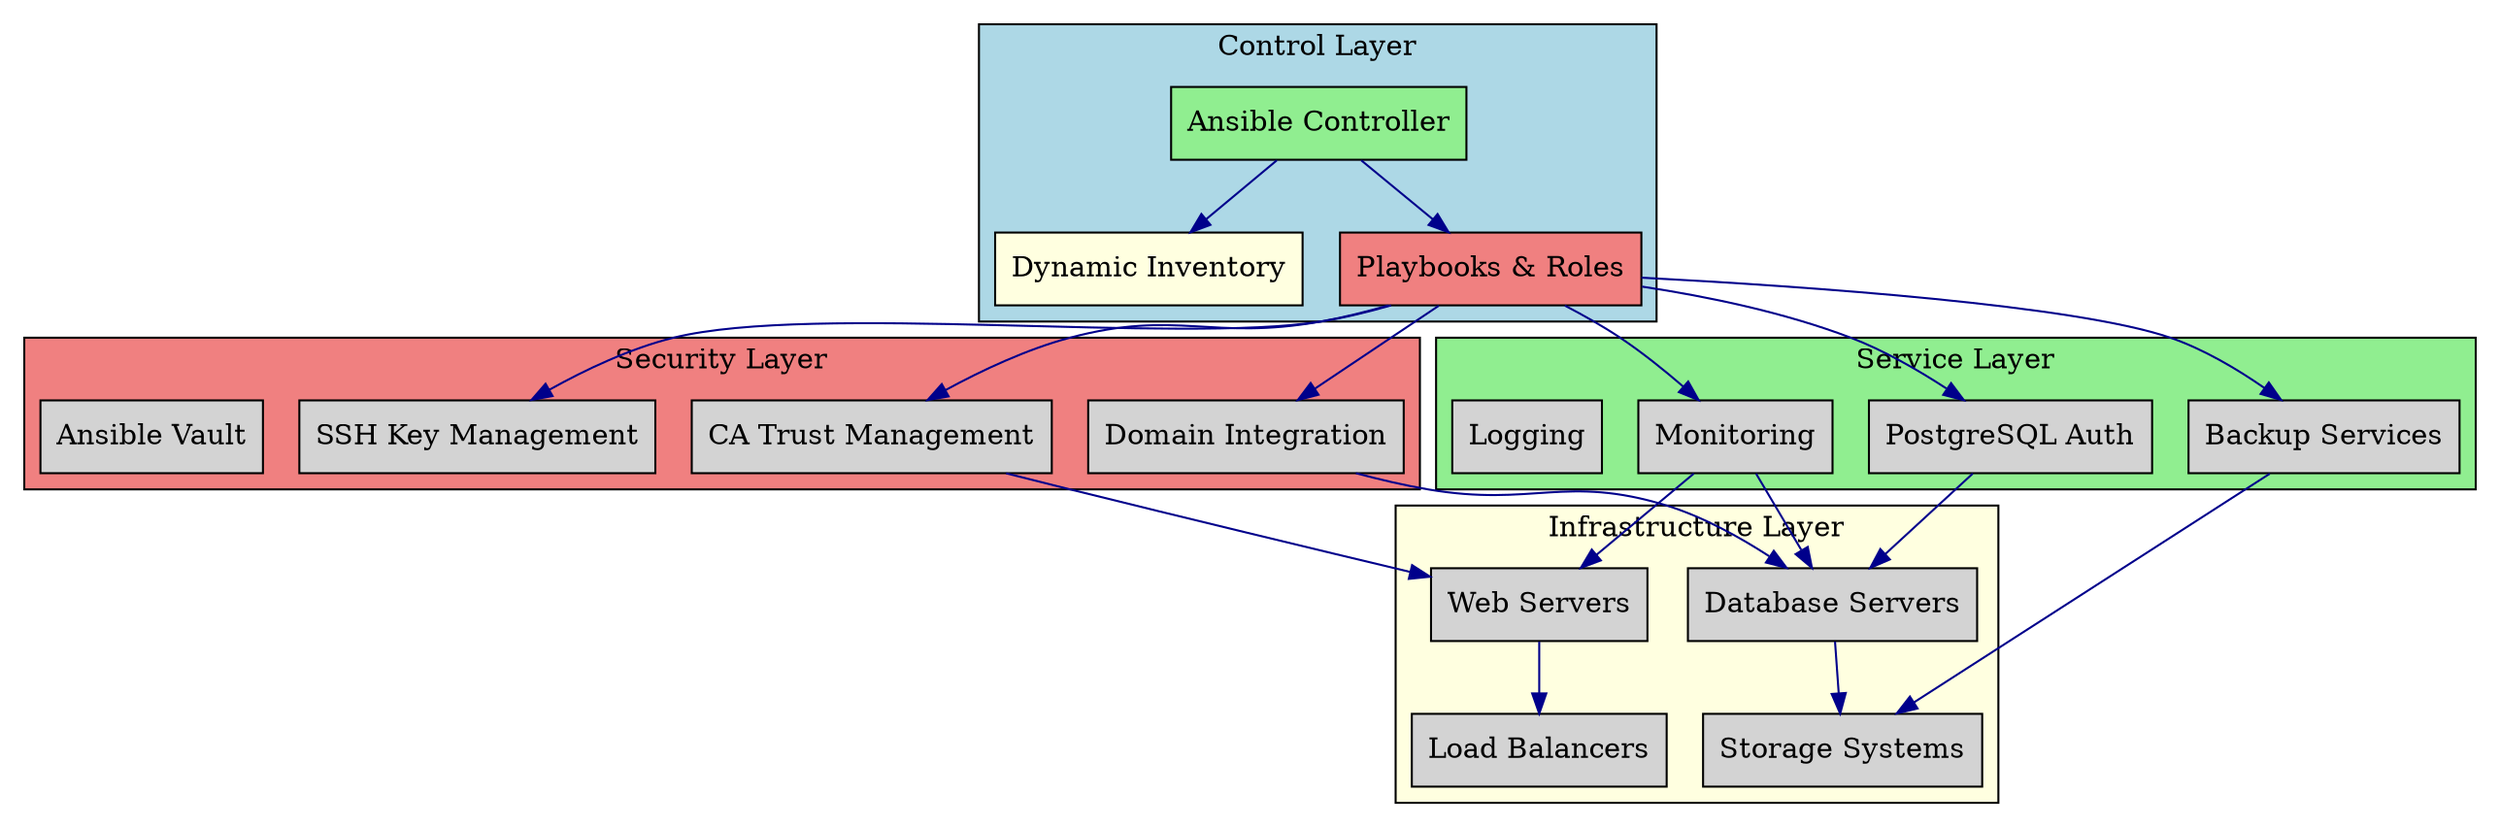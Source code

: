 digraph InfrastructureOverview {
    rankdir=TB;
    node [shape=box, style=filled];
    edge [color=darkblue];
    
    // Infrastructure layers
    subgraph cluster_control {
        label="Control Layer";
        style=filled;
        fillcolor=lightblue;
        
        ansible [label="Ansible Controller", fillcolor=lightgreen];
        inventory [label="Dynamic Inventory", fillcolor=lightyellow];
        playbooks [label="Playbooks & Roles", fillcolor=lightcoral];
    }
    
    subgraph cluster_security {
        label="Security Layer";
        style=filled;
        fillcolor=lightcoral;
        
        ca_trust [label="CA Trust Management"];
        domain_join [label="Domain Integration"];
        ssh_keys [label="SSH Key Management"];
        vault [label="Ansible Vault"];
    }
    
    subgraph cluster_services {
        label="Service Layer";
        style=filled;
        fillcolor=lightgreen;
        
        postgresql [label="PostgreSQL Auth"];
        backup [label="Backup Services"];
        monitoring [label="Monitoring"];
        logging [label="Logging"];
    }
    
    subgraph cluster_infrastructure {
        label="Infrastructure Layer";
        style=filled;
        fillcolor=lightyellow;
        
        web_servers [label="Web Servers"];
        db_servers [label="Database Servers"];
        load_balancers [label="Load Balancers"];
        storage [label="Storage Systems"];
    }
    
    // Connections
    ansible -> inventory;
    ansible -> playbooks;
    playbooks -> ca_trust;
    playbooks -> domain_join;
    playbooks -> ssh_keys;
    playbooks -> postgresql;
    playbooks -> backup;
    playbooks -> monitoring;
    
    ca_trust -> web_servers;
    domain_join -> db_servers;
    postgresql -> db_servers;
    backup -> storage;
    monitoring -> web_servers;
    monitoring -> db_servers;
    
    web_servers -> load_balancers;
    db_servers -> storage;
}
